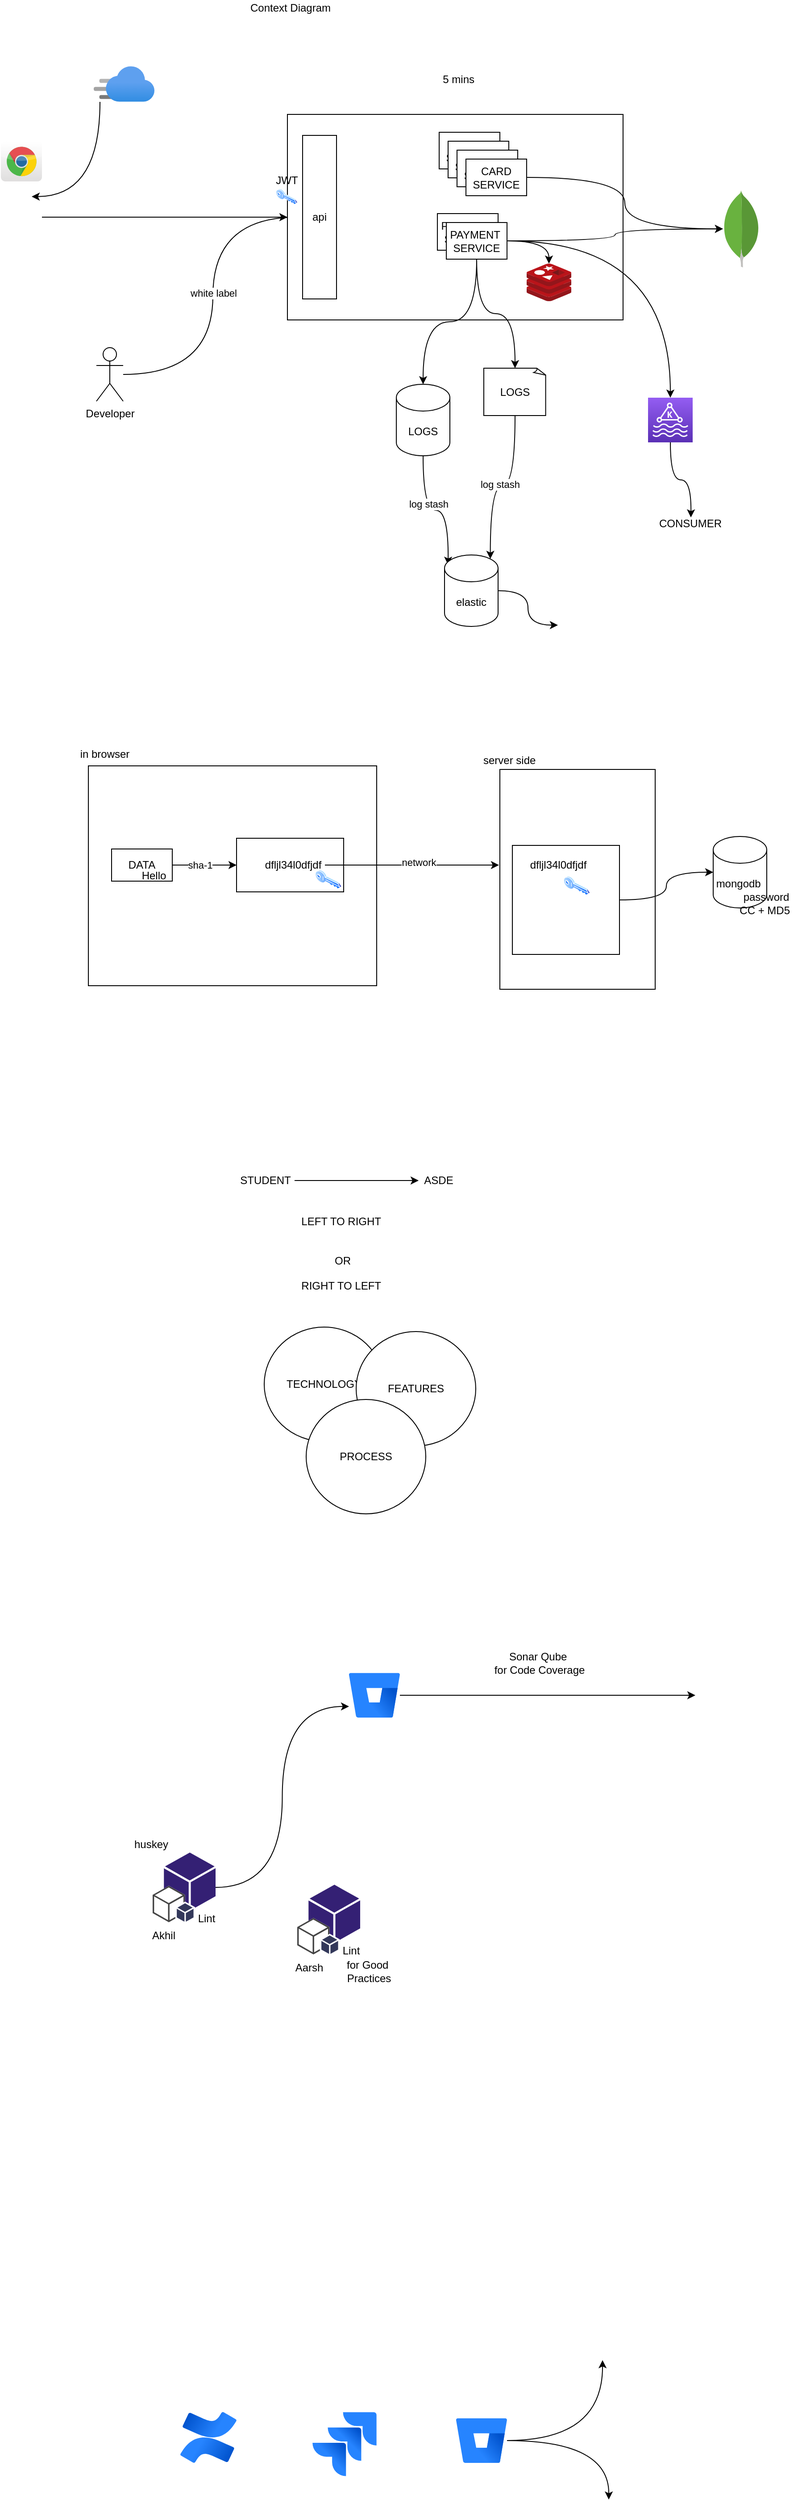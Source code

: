 <mxfile version="15.0.3"><diagram id="0sEFgRFuTjw0AUqickB3" name="Page-1"><mxGraphModel dx="898" dy="965" grid="0" gridSize="10" guides="1" tooltips="1" connect="1" arrows="1" fold="1" page="0" pageScale="1" pageWidth="827" pageHeight="1169" math="0" shadow="0"><root><mxCell id="0"/><mxCell id="1" parent="0"/><mxCell id="LKkJH0MufBtel_HN_cDR-56" value="" style="rounded=0;whiteSpace=wrap;html=1;" vertex="1" parent="1"><mxGeometry x="566" y="849" width="174" height="246" as="geometry"/></mxCell><mxCell id="LKkJH0MufBtel_HN_cDR-61" style="edgeStyle=orthogonalEdgeStyle;curved=1;rounded=0;orthogonalLoop=1;jettySize=auto;html=1;" edge="1" parent="1" source="LKkJH0MufBtel_HN_cDR-60" target="LKkJH0MufBtel_HN_cDR-62"><mxGeometry relative="1" as="geometry"><mxPoint x="835" y="964" as="targetPoint"/></mxGeometry></mxCell><mxCell id="LKkJH0MufBtel_HN_cDR-60" value="" style="rounded=0;whiteSpace=wrap;html=1;" vertex="1" parent="1"><mxGeometry x="580" y="934" width="120" height="122" as="geometry"/></mxCell><mxCell id="LKkJH0MufBtel_HN_cDR-51" value="" style="rounded=0;whiteSpace=wrap;html=1;" vertex="1" parent="1"><mxGeometry x="105" y="845" width="323" height="246" as="geometry"/></mxCell><mxCell id="LKkJH0MufBtel_HN_cDR-2" value="" style="dashed=0;outlineConnect=0;html=1;align=center;labelPosition=center;verticalLabelPosition=bottom;verticalAlign=top;shape=mxgraph.webicons.chrome;gradientColor=#DFDEDE" vertex="1" parent="1"><mxGeometry x="7" y="146" width="46" height="45" as="geometry"/></mxCell><mxCell id="LKkJH0MufBtel_HN_cDR-8" style="edgeStyle=orthogonalEdgeStyle;rounded=0;orthogonalLoop=1;jettySize=auto;html=1;" edge="1" parent="1" source="LKkJH0MufBtel_HN_cDR-3"><mxGeometry relative="1" as="geometry"><mxPoint x="328" y="231" as="targetPoint"/></mxGeometry></mxCell><mxCell id="LKkJH0MufBtel_HN_cDR-3" value="" style="shape=image;html=1;verticalAlign=top;verticalLabelPosition=bottom;labelBackgroundColor=#ffffff;imageAspect=0;aspect=fixed;image=https://cdn0.iconfinder.com/data/icons/mozilla-icons/128/firefox_png.png" vertex="1" parent="1"><mxGeometry x="7" y="208" width="46" height="46" as="geometry"/></mxCell><mxCell id="LKkJH0MufBtel_HN_cDR-34" style="edgeStyle=orthogonalEdgeStyle;curved=1;rounded=0;orthogonalLoop=1;jettySize=auto;html=1;entryX=0;entryY=0.5;entryDx=0;entryDy=0;" edge="1" parent="1" source="LKkJH0MufBtel_HN_cDR-5" target="LKkJH0MufBtel_HN_cDR-10"><mxGeometry relative="1" as="geometry"/></mxCell><mxCell id="LKkJH0MufBtel_HN_cDR-35" value="white label" style="edgeLabel;html=1;align=center;verticalAlign=middle;resizable=0;points=[];" vertex="1" connectable="0" parent="LKkJH0MufBtel_HN_cDR-34"><mxGeometry x="0.016" y="1" relative="1" as="geometry"><mxPoint x="1" as="offset"/></mxGeometry></mxCell><mxCell id="LKkJH0MufBtel_HN_cDR-5" value="Developer" style="shape=umlActor;verticalLabelPosition=bottom;verticalAlign=top;html=1;outlineConnect=0;" vertex="1" parent="1"><mxGeometry x="114" y="377" width="30" height="60" as="geometry"/></mxCell><mxCell id="LKkJH0MufBtel_HN_cDR-7" value="" style="rounded=0;whiteSpace=wrap;html=1;" vertex="1" parent="1"><mxGeometry x="328" y="116" width="376" height="230" as="geometry"/></mxCell><mxCell id="LKkJH0MufBtel_HN_cDR-10" value="api" style="rounded=0;whiteSpace=wrap;html=1;" vertex="1" parent="1"><mxGeometry x="345" y="139.5" width="38" height="183" as="geometry"/></mxCell><mxCell id="LKkJH0MufBtel_HN_cDR-11" value="" style="aspect=fixed;perimeter=ellipsePerimeter;html=1;align=center;shadow=0;dashed=0;spacingTop=3;image;image=img/lib/active_directory/key.svg;" vertex="1" parent="1"><mxGeometry x="315" y="199" width="24.32" height="18" as="geometry"/></mxCell><mxCell id="LKkJH0MufBtel_HN_cDR-12" value="JWT" style="text;html=1;align=center;verticalAlign=middle;resizable=0;points=[];autosize=1;strokeColor=none;" vertex="1" parent="1"><mxGeometry x="309.66" y="181" width="35" height="18" as="geometry"/></mxCell><mxCell id="LKkJH0MufBtel_HN_cDR-13" value="CARD SERVICE" style="rounded=0;whiteSpace=wrap;html=1;" vertex="1" parent="1"><mxGeometry x="498" y="136" width="68" height="41" as="geometry"/></mxCell><mxCell id="LKkJH0MufBtel_HN_cDR-14" value="CARD SERVICE" style="rounded=0;whiteSpace=wrap;html=1;" vertex="1" parent="1"><mxGeometry x="508" y="146" width="68" height="41" as="geometry"/></mxCell><mxCell id="LKkJH0MufBtel_HN_cDR-15" value="CARD SERVICE" style="rounded=0;whiteSpace=wrap;html=1;" vertex="1" parent="1"><mxGeometry x="518" y="156" width="68" height="41" as="geometry"/></mxCell><mxCell id="LKkJH0MufBtel_HN_cDR-40" style="edgeStyle=orthogonalEdgeStyle;curved=1;rounded=0;orthogonalLoop=1;jettySize=auto;html=1;" edge="1" parent="1" source="LKkJH0MufBtel_HN_cDR-16" target="LKkJH0MufBtel_HN_cDR-38"><mxGeometry relative="1" as="geometry"/></mxCell><mxCell id="LKkJH0MufBtel_HN_cDR-16" value="CARD SERVICE" style="rounded=0;whiteSpace=wrap;html=1;" vertex="1" parent="1"><mxGeometry x="528" y="166" width="68" height="41" as="geometry"/></mxCell><mxCell id="LKkJH0MufBtel_HN_cDR-17" value="PAYMENT&amp;nbsp;&lt;br&gt;SERVICE" style="rounded=0;whiteSpace=wrap;html=1;" vertex="1" parent="1"><mxGeometry x="496" y="227" width="68" height="41" as="geometry"/></mxCell><mxCell id="LKkJH0MufBtel_HN_cDR-19" style="edgeStyle=orthogonalEdgeStyle;rounded=0;orthogonalLoop=1;jettySize=auto;html=1;curved=1;" edge="1" parent="1" source="LKkJH0MufBtel_HN_cDR-18" target="LKkJH0MufBtel_HN_cDR-21"><mxGeometry relative="1" as="geometry"><mxPoint x="485" y="372" as="targetPoint"/></mxGeometry></mxCell><mxCell id="LKkJH0MufBtel_HN_cDR-22" style="edgeStyle=orthogonalEdgeStyle;curved=1;rounded=0;orthogonalLoop=1;jettySize=auto;html=1;" edge="1" parent="1" source="LKkJH0MufBtel_HN_cDR-18" target="LKkJH0MufBtel_HN_cDR-24"><mxGeometry relative="1" as="geometry"><mxPoint x="598" y="450" as="targetPoint"/></mxGeometry></mxCell><mxCell id="LKkJH0MufBtel_HN_cDR-41" style="edgeStyle=orthogonalEdgeStyle;curved=1;rounded=0;orthogonalLoop=1;jettySize=auto;html=1;" edge="1" parent="1" source="LKkJH0MufBtel_HN_cDR-18" target="LKkJH0MufBtel_HN_cDR-38"><mxGeometry relative="1" as="geometry"/></mxCell><mxCell id="LKkJH0MufBtel_HN_cDR-86" style="edgeStyle=orthogonalEdgeStyle;curved=1;rounded=0;orthogonalLoop=1;jettySize=auto;html=1;" edge="1" parent="1" source="LKkJH0MufBtel_HN_cDR-18" target="LKkJH0MufBtel_HN_cDR-87"><mxGeometry relative="1" as="geometry"><mxPoint x="763" y="456" as="targetPoint"/></mxGeometry></mxCell><mxCell id="LKkJH0MufBtel_HN_cDR-88" style="edgeStyle=orthogonalEdgeStyle;curved=1;rounded=0;orthogonalLoop=1;jettySize=auto;html=1;" edge="1" parent="1" source="LKkJH0MufBtel_HN_cDR-18" target="LKkJH0MufBtel_HN_cDR-37"><mxGeometry relative="1" as="geometry"/></mxCell><mxCell id="LKkJH0MufBtel_HN_cDR-18" value="PAYMENT&amp;nbsp;&lt;br&gt;SERVICE" style="rounded=0;whiteSpace=wrap;html=1;" vertex="1" parent="1"><mxGeometry x="506" y="237" width="68" height="41" as="geometry"/></mxCell><mxCell id="LKkJH0MufBtel_HN_cDR-25" style="edgeStyle=orthogonalEdgeStyle;curved=1;rounded=0;orthogonalLoop=1;jettySize=auto;html=1;" edge="1" parent="1" source="LKkJH0MufBtel_HN_cDR-21"><mxGeometry relative="1" as="geometry"><mxPoint x="508" y="620" as="targetPoint"/></mxGeometry></mxCell><mxCell id="LKkJH0MufBtel_HN_cDR-27" value="log stash" style="edgeLabel;html=1;align=center;verticalAlign=middle;resizable=0;points=[];" vertex="1" connectable="0" parent="LKkJH0MufBtel_HN_cDR-25"><mxGeometry x="-0.28" y="6" relative="1" as="geometry"><mxPoint as="offset"/></mxGeometry></mxCell><mxCell id="LKkJH0MufBtel_HN_cDR-21" value="LOGS" style="shape=cylinder3;whiteSpace=wrap;html=1;boundedLbl=1;backgroundOutline=1;size=15;" vertex="1" parent="1"><mxGeometry x="450" y="418" width="60" height="80" as="geometry"/></mxCell><mxCell id="LKkJH0MufBtel_HN_cDR-28" style="edgeStyle=orthogonalEdgeStyle;curved=1;rounded=0;orthogonalLoop=1;jettySize=auto;html=1;entryX=0.855;entryY=0;entryDx=0;entryDy=4.35;entryPerimeter=0;" edge="1" parent="1" source="LKkJH0MufBtel_HN_cDR-24" target="LKkJH0MufBtel_HN_cDR-26"><mxGeometry relative="1" as="geometry"><mxPoint x="636" y="584" as="targetPoint"/></mxGeometry></mxCell><mxCell id="LKkJH0MufBtel_HN_cDR-29" value="log stash" style="edgeLabel;html=1;align=center;verticalAlign=middle;resizable=0;points=[];" vertex="1" connectable="0" parent="LKkJH0MufBtel_HN_cDR-28"><mxGeometry x="0.008" y="-1" relative="1" as="geometry"><mxPoint as="offset"/></mxGeometry></mxCell><mxCell id="LKkJH0MufBtel_HN_cDR-24" value="LOGS" style="whiteSpace=wrap;html=1;shape=mxgraph.basic.document" vertex="1" parent="1"><mxGeometry x="548" y="400" width="70" height="53" as="geometry"/></mxCell><mxCell id="LKkJH0MufBtel_HN_cDR-30" style="edgeStyle=orthogonalEdgeStyle;curved=1;rounded=0;orthogonalLoop=1;jettySize=auto;html=1;" edge="1" parent="1" source="LKkJH0MufBtel_HN_cDR-26" target="LKkJH0MufBtel_HN_cDR-31"><mxGeometry relative="1" as="geometry"><mxPoint x="687" y="716" as="targetPoint"/></mxGeometry></mxCell><mxCell id="LKkJH0MufBtel_HN_cDR-26" value="elastic" style="shape=cylinder3;whiteSpace=wrap;html=1;boundedLbl=1;backgroundOutline=1;size=15;" vertex="1" parent="1"><mxGeometry x="504" y="609" width="60" height="80" as="geometry"/></mxCell><mxCell id="LKkJH0MufBtel_HN_cDR-31" value="" style="shape=image;html=1;verticalAlign=top;verticalLabelPosition=bottom;labelBackgroundColor=#ffffff;imageAspect=0;aspect=fixed;image=https://cdn4.iconfinder.com/data/icons/logos-brands-5/24/kibana-128.png" vertex="1" parent="1"><mxGeometry x="631" y="659" width="57" height="57" as="geometry"/></mxCell><mxCell id="LKkJH0MufBtel_HN_cDR-33" style="edgeStyle=orthogonalEdgeStyle;curved=1;rounded=0;orthogonalLoop=1;jettySize=auto;html=1;entryX=0.75;entryY=0;entryDx=0;entryDy=0;" edge="1" parent="1" source="LKkJH0MufBtel_HN_cDR-32" target="LKkJH0MufBtel_HN_cDR-3"><mxGeometry relative="1" as="geometry"><Array as="points"><mxPoint x="118" y="208"/></Array></mxGeometry></mxCell><mxCell id="LKkJH0MufBtel_HN_cDR-32" value="" style="aspect=fixed;html=1;points=[];align=center;image;fontSize=12;image=img/lib/azure2/app_services/CDN_Profiles.svg;" vertex="1" parent="1"><mxGeometry x="111" y="62" width="68" height="40" as="geometry"/></mxCell><mxCell id="LKkJH0MufBtel_HN_cDR-37" value="" style="aspect=fixed;html=1;points=[];align=center;image;fontSize=12;image=img/lib/mscae/Cache_Redis_Product.svg;" vertex="1" parent="1"><mxGeometry x="596" y="283" width="50" height="42" as="geometry"/></mxCell><mxCell id="LKkJH0MufBtel_HN_cDR-38" value="" style="dashed=0;outlineConnect=0;html=1;align=center;labelPosition=center;verticalLabelPosition=bottom;verticalAlign=top;shape=mxgraph.weblogos.mongodb" vertex="1" parent="1"><mxGeometry x="816" y="201" width="41.2" height="86.2" as="geometry"/></mxCell><mxCell id="LKkJH0MufBtel_HN_cDR-42" value="5 mins&amp;nbsp;" style="text;html=1;align=center;verticalAlign=middle;resizable=0;points=[];autosize=1;strokeColor=none;" vertex="1" parent="1"><mxGeometry x="496" y="68" width="49" height="18" as="geometry"/></mxCell><mxCell id="LKkJH0MufBtel_HN_cDR-43" value="Context Diagram" style="text;html=1;align=center;verticalAlign=middle;resizable=0;points=[];autosize=1;strokeColor=none;" vertex="1" parent="1"><mxGeometry x="281" y="-12" width="100" height="18" as="geometry"/></mxCell><mxCell id="LKkJH0MufBtel_HN_cDR-46" style="edgeStyle=orthogonalEdgeStyle;curved=1;rounded=0;orthogonalLoop=1;jettySize=auto;html=1;" edge="1" parent="1" source="LKkJH0MufBtel_HN_cDR-45" target="LKkJH0MufBtel_HN_cDR-47"><mxGeometry relative="1" as="geometry"><mxPoint x="309" y="956" as="targetPoint"/></mxGeometry></mxCell><mxCell id="LKkJH0MufBtel_HN_cDR-48" value="sha-1" style="edgeLabel;html=1;align=center;verticalAlign=middle;resizable=0;points=[];" vertex="1" connectable="0" parent="LKkJH0MufBtel_HN_cDR-46"><mxGeometry x="-0.139" relative="1" as="geometry"><mxPoint as="offset"/></mxGeometry></mxCell><mxCell id="LKkJH0MufBtel_HN_cDR-45" value="DATA" style="rounded=0;whiteSpace=wrap;html=1;" vertex="1" parent="1"><mxGeometry x="131" y="938" width="68" height="36" as="geometry"/></mxCell><mxCell id="LKkJH0MufBtel_HN_cDR-47" value="" style="rounded=0;whiteSpace=wrap;html=1;" vertex="1" parent="1"><mxGeometry x="271" y="926" width="120" height="60" as="geometry"/></mxCell><mxCell id="LKkJH0MufBtel_HN_cDR-49" value="Hello" style="text;html=1;align=center;verticalAlign=middle;resizable=0;points=[];autosize=1;strokeColor=none;" vertex="1" parent="1"><mxGeometry x="159" y="959" width="37" height="18" as="geometry"/></mxCell><mxCell id="LKkJH0MufBtel_HN_cDR-53" style="edgeStyle=orthogonalEdgeStyle;curved=1;rounded=0;orthogonalLoop=1;jettySize=auto;html=1;" edge="1" parent="1" source="LKkJH0MufBtel_HN_cDR-50"><mxGeometry relative="1" as="geometry"><mxPoint x="565" y="956" as="targetPoint"/></mxGeometry></mxCell><mxCell id="LKkJH0MufBtel_HN_cDR-54" value="network" style="edgeLabel;html=1;align=center;verticalAlign=middle;resizable=0;points=[];" vertex="1" connectable="0" parent="LKkJH0MufBtel_HN_cDR-53"><mxGeometry x="0.077" y="4" relative="1" as="geometry"><mxPoint as="offset"/></mxGeometry></mxCell><mxCell id="LKkJH0MufBtel_HN_cDR-50" value="dfljl34l0dfjdf" style="text;html=1;align=center;verticalAlign=middle;resizable=0;points=[];autosize=1;strokeColor=none;" vertex="1" parent="1"><mxGeometry x="297" y="947" width="73" height="18" as="geometry"/></mxCell><mxCell id="LKkJH0MufBtel_HN_cDR-52" value="in browser" style="text;html=1;align=center;verticalAlign=middle;resizable=0;points=[];autosize=1;strokeColor=none;" vertex="1" parent="1"><mxGeometry x="90" y="823" width="65" height="18" as="geometry"/></mxCell><mxCell id="LKkJH0MufBtel_HN_cDR-55" value="" style="aspect=fixed;perimeter=ellipsePerimeter;html=1;align=center;shadow=0;dashed=0;spacingTop=3;image;image=img/lib/active_directory/key.svg;" vertex="1" parent="1"><mxGeometry x="359" y="961" width="29.73" height="22" as="geometry"/></mxCell><mxCell id="LKkJH0MufBtel_HN_cDR-57" value="server side&amp;nbsp;" style="text;html=1;align=center;verticalAlign=middle;resizable=0;points=[];autosize=1;strokeColor=none;" vertex="1" parent="1"><mxGeometry x="542" y="830" width="72" height="18" as="geometry"/></mxCell><mxCell id="LKkJH0MufBtel_HN_cDR-58" value="dfljl34l0dfjdf" style="text;html=1;align=center;verticalAlign=middle;resizable=0;points=[];autosize=1;strokeColor=none;" vertex="1" parent="1"><mxGeometry x="594" y="947" width="73" height="18" as="geometry"/></mxCell><mxCell id="LKkJH0MufBtel_HN_cDR-59" value="" style="aspect=fixed;perimeter=ellipsePerimeter;html=1;align=center;shadow=0;dashed=0;spacingTop=3;image;image=img/lib/active_directory/key.svg;" vertex="1" parent="1"><mxGeometry x="637.27" y="968" width="29.73" height="22" as="geometry"/></mxCell><mxCell id="LKkJH0MufBtel_HN_cDR-62" value="mongodb&amp;nbsp;" style="shape=cylinder3;whiteSpace=wrap;html=1;boundedLbl=1;backgroundOutline=1;size=15;" vertex="1" parent="1"><mxGeometry x="805" y="924" width="60" height="80" as="geometry"/></mxCell><mxCell id="LKkJH0MufBtel_HN_cDR-63" value="password&lt;br&gt;CC + MD5&amp;nbsp;" style="text;html=1;strokeColor=none;fillColor=none;align=center;verticalAlign=middle;whiteSpace=wrap;rounded=0;" vertex="1" parent="1"><mxGeometry x="830" y="974" width="69" height="50" as="geometry"/></mxCell><mxCell id="LKkJH0MufBtel_HN_cDR-65" value="TECHNOLOGY" style="ellipse;whiteSpace=wrap;html=1;" vertex="1" parent="1"><mxGeometry x="302" y="1473" width="134" height="128" as="geometry"/></mxCell><mxCell id="LKkJH0MufBtel_HN_cDR-66" value="FEATURES" style="ellipse;whiteSpace=wrap;html=1;" vertex="1" parent="1"><mxGeometry x="405" y="1478" width="134" height="128" as="geometry"/></mxCell><mxCell id="LKkJH0MufBtel_HN_cDR-67" value="PROCESS" style="ellipse;whiteSpace=wrap;html=1;" vertex="1" parent="1"><mxGeometry x="349" y="1554" width="134" height="128" as="geometry"/></mxCell><mxCell id="LKkJH0MufBtel_HN_cDR-70" style="edgeStyle=orthogonalEdgeStyle;curved=1;rounded=0;orthogonalLoop=1;jettySize=auto;html=1;" edge="1" parent="1" source="LKkJH0MufBtel_HN_cDR-68" target="LKkJH0MufBtel_HN_cDR-69"><mxGeometry relative="1" as="geometry"/></mxCell><mxCell id="LKkJH0MufBtel_HN_cDR-68" value="STUDENT" style="text;html=1;align=center;verticalAlign=middle;resizable=0;points=[];autosize=1;strokeColor=none;" vertex="1" parent="1"><mxGeometry x="269" y="1300" width="67" height="18" as="geometry"/></mxCell><mxCell id="LKkJH0MufBtel_HN_cDR-69" value="ASDE" style="text;html=1;align=center;verticalAlign=middle;resizable=0;points=[];autosize=1;strokeColor=none;" vertex="1" parent="1"><mxGeometry x="475" y="1300" width="43" height="18" as="geometry"/></mxCell><mxCell id="LKkJH0MufBtel_HN_cDR-71" value="LEFT TO RIGHT&amp;nbsp;&lt;br&gt;&lt;br&gt;&lt;br&gt;OR &lt;br&gt;&lt;br&gt;RIGHT TO LEFT&amp;nbsp;" style="text;html=1;strokeColor=none;fillColor=none;align=center;verticalAlign=middle;whiteSpace=wrap;rounded=0;" vertex="1" parent="1"><mxGeometry x="286.5" y="1359" width="205.5" height="63" as="geometry"/></mxCell><mxCell id="LKkJH0MufBtel_HN_cDR-74" style="edgeStyle=orthogonalEdgeStyle;curved=1;rounded=0;orthogonalLoop=1;jettySize=auto;html=1;entryX=0;entryY=0.75;entryDx=0;entryDy=0;" edge="1" parent="1" source="LKkJH0MufBtel_HN_cDR-72" target="LKkJH0MufBtel_HN_cDR-73"><mxGeometry relative="1" as="geometry"/></mxCell><mxCell id="LKkJH0MufBtel_HN_cDR-72" value="" style="outlineConnect=0;dashed=0;verticalLabelPosition=bottom;verticalAlign=top;align=center;html=1;shape=mxgraph.aws3.toolkit_for_eclipse;fillColor=#342074;gradientColor=none;" vertex="1" parent="1"><mxGeometry x="177" y="2061" width="70.5" height="78" as="geometry"/></mxCell><mxCell id="LKkJH0MufBtel_HN_cDR-82" style="edgeStyle=orthogonalEdgeStyle;curved=1;rounded=0;orthogonalLoop=1;jettySize=auto;html=1;" edge="1" parent="1" source="LKkJH0MufBtel_HN_cDR-73"><mxGeometry relative="1" as="geometry"><mxPoint x="785" y="1885" as="targetPoint"/></mxGeometry></mxCell><mxCell id="LKkJH0MufBtel_HN_cDR-73" value="" style="image;image=img/lib/atlassian/Bitbucket_Logo.svg;" vertex="1" parent="1"><mxGeometry x="397" y="1860" width="57" height="50" as="geometry"/></mxCell><mxCell id="LKkJH0MufBtel_HN_cDR-75" value="Akhil" style="text;html=1;align=center;verticalAlign=middle;resizable=0;points=[];autosize=1;strokeColor=none;" vertex="1" parent="1"><mxGeometry x="171" y="2145" width="36" height="18" as="geometry"/></mxCell><mxCell id="LKkJH0MufBtel_HN_cDR-76" value="Lint" style="text;html=1;align=center;verticalAlign=middle;resizable=0;points=[];autosize=1;strokeColor=none;" vertex="1" parent="1"><mxGeometry x="222" y="2126" width="29" height="18" as="geometry"/></mxCell><mxCell id="LKkJH0MufBtel_HN_cDR-77" value="" style="shape=image;html=1;verticalAlign=top;verticalLabelPosition=bottom;labelBackgroundColor=#ffffff;imageAspect=0;aspect=fixed;image=https://cdn0.iconfinder.com/data/icons/social-media-logo-4/32/Social_Media_vs_code_visual_studio_code-128.png" vertex="1" parent="1"><mxGeometry x="153" y="2061" width="32" height="32" as="geometry"/></mxCell><mxCell id="LKkJH0MufBtel_HN_cDR-78" value="" style="outlineConnect=0;dashed=0;verticalLabelPosition=bottom;verticalAlign=top;align=center;html=1;shape=mxgraph.aws3.toolkit_for_eclipse;fillColor=#342074;gradientColor=none;" vertex="1" parent="1"><mxGeometry x="339" y="2097" width="70.5" height="78" as="geometry"/></mxCell><mxCell id="LKkJH0MufBtel_HN_cDR-79" value="Aarsh" style="text;html=1;align=center;verticalAlign=middle;resizable=0;points=[];autosize=1;strokeColor=none;" vertex="1" parent="1"><mxGeometry x="331" y="2181" width="41" height="18" as="geometry"/></mxCell><mxCell id="LKkJH0MufBtel_HN_cDR-80" value="Lint" style="text;html=1;align=center;verticalAlign=middle;resizable=0;points=[];autosize=1;strokeColor=none;" vertex="1" parent="1"><mxGeometry x="384" y="2162" width="29" height="18" as="geometry"/></mxCell><mxCell id="LKkJH0MufBtel_HN_cDR-81" value="" style="shape=image;html=1;verticalAlign=top;verticalLabelPosition=bottom;labelBackgroundColor=#ffffff;imageAspect=0;aspect=fixed;image=https://cdn0.iconfinder.com/data/icons/social-media-logo-4/32/Social_Media_vs_code_visual_studio_code-128.png" vertex="1" parent="1"><mxGeometry x="302" y="2107" width="32" height="32" as="geometry"/></mxCell><mxCell id="LKkJH0MufBtel_HN_cDR-83" value="Sonar Qube&amp;nbsp;&lt;br&gt;for Code Coverage" style="text;html=1;align=center;verticalAlign=middle;resizable=0;points=[];autosize=1;strokeColor=none;" vertex="1" parent="1"><mxGeometry x="554" y="1833" width="111" height="32" as="geometry"/></mxCell><mxCell id="LKkJH0MufBtel_HN_cDR-84" value="for Good&amp;nbsp;&lt;br&gt;Practices" style="text;html=1;align=center;verticalAlign=middle;resizable=0;points=[];autosize=1;strokeColor=none;" vertex="1" parent="1"><mxGeometry x="388.73" y="2178" width="60" height="32" as="geometry"/></mxCell><mxCell id="LKkJH0MufBtel_HN_cDR-85" value="huskey" style="text;html=1;align=center;verticalAlign=middle;resizable=0;points=[];autosize=1;strokeColor=none;" vertex="1" parent="1"><mxGeometry x="151" y="2043" width="48" height="18" as="geometry"/></mxCell><mxCell id="LKkJH0MufBtel_HN_cDR-90" style="edgeStyle=orthogonalEdgeStyle;curved=1;rounded=0;orthogonalLoop=1;jettySize=auto;html=1;" edge="1" parent="1" source="LKkJH0MufBtel_HN_cDR-87"><mxGeometry relative="1" as="geometry"><mxPoint x="780" y="567" as="targetPoint"/></mxGeometry></mxCell><mxCell id="LKkJH0MufBtel_HN_cDR-87" value="" style="points=[[0,0,0],[0.25,0,0],[0.5,0,0],[0.75,0,0],[1,0,0],[0,1,0],[0.25,1,0],[0.5,1,0],[0.75,1,0],[1,1,0],[0,0.25,0],[0,0.5,0],[0,0.75,0],[1,0.25,0],[1,0.5,0],[1,0.75,0]];outlineConnect=0;fontColor=#232F3E;gradientColor=#945DF2;gradientDirection=north;fillColor=#5A30B5;strokeColor=#ffffff;dashed=0;verticalLabelPosition=bottom;verticalAlign=top;align=center;html=1;fontSize=12;fontStyle=0;aspect=fixed;shape=mxgraph.aws4.resourceIcon;resIcon=mxgraph.aws4.managed_streaming_for_kafka;" vertex="1" parent="1"><mxGeometry x="732" y="433" width="50" height="50" as="geometry"/></mxCell><mxCell id="LKkJH0MufBtel_HN_cDR-91" value="CONSUMER" style="text;html=1;strokeColor=none;fillColor=none;align=center;verticalAlign=middle;whiteSpace=wrap;rounded=0;" vertex="1" parent="1"><mxGeometry x="740" y="550" width="79" height="48" as="geometry"/></mxCell><mxCell id="LKkJH0MufBtel_HN_cDR-92" value="" style="shape=image;html=1;verticalAlign=top;verticalLabelPosition=bottom;labelBackgroundColor=#ffffff;imageAspect=0;aspect=fixed;image=https://cdn4.iconfinder.com/data/icons/logos-and-brands/512/381_Word_logo-128.png" vertex="1" parent="1"><mxGeometry x="88" y="2646" width="72" height="72" as="geometry"/></mxCell><mxCell id="LKkJH0MufBtel_HN_cDR-93" value="" style="shape=image;html=1;verticalAlign=top;verticalLabelPosition=bottom;labelBackgroundColor=#ffffff;imageAspect=0;aspect=fixed;image=https://cdn2.iconfinder.com/data/icons/round-varieties/60/Rounded_-_High_Ultra_Colour07_-_Lined_Paper-128.png" vertex="1" parent="1"><mxGeometry x="88" y="2737" width="47" height="47" as="geometry"/></mxCell><mxCell id="LKkJH0MufBtel_HN_cDR-94" value="" style="image;image=img/lib/atlassian/Confluence_Logo.svg;" vertex="1" parent="1"><mxGeometry x="208" y="2687" width="63" height="57" as="geometry"/></mxCell><mxCell id="LKkJH0MufBtel_HN_cDR-95" value="" style="image;image=img/lib/atlassian/Jira_Logo.svg;" vertex="1" parent="1"><mxGeometry x="356" y="2687" width="72" height="72" as="geometry"/></mxCell><mxCell id="LKkJH0MufBtel_HN_cDR-97" style="edgeStyle=orthogonalEdgeStyle;curved=1;rounded=0;orthogonalLoop=1;jettySize=auto;html=1;" edge="1" parent="1" source="LKkJH0MufBtel_HN_cDR-96"><mxGeometry relative="1" as="geometry"><mxPoint x="681" y="2629" as="targetPoint"/></mxGeometry></mxCell><mxCell id="LKkJH0MufBtel_HN_cDR-98" style="edgeStyle=orthogonalEdgeStyle;curved=1;rounded=0;orthogonalLoop=1;jettySize=auto;html=1;" edge="1" parent="1" source="LKkJH0MufBtel_HN_cDR-96"><mxGeometry relative="1" as="geometry"><mxPoint x="688" y="2785" as="targetPoint"/></mxGeometry></mxCell><mxCell id="LKkJH0MufBtel_HN_cDR-96" value="" style="image;image=img/lib/atlassian/Bitbucket_Logo.svg;" vertex="1" parent="1"><mxGeometry x="517" y="2694" width="57" height="50" as="geometry"/></mxCell></root></mxGraphModel></diagram></mxfile>